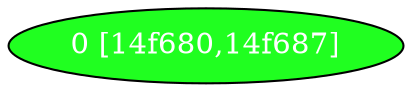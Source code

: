 diGraph libnss3{
	libnss3_0  [style=filled fillcolor="#20FF20" fontcolor="#ffffff" shape=oval label="0 [14f680,14f687]"]


}